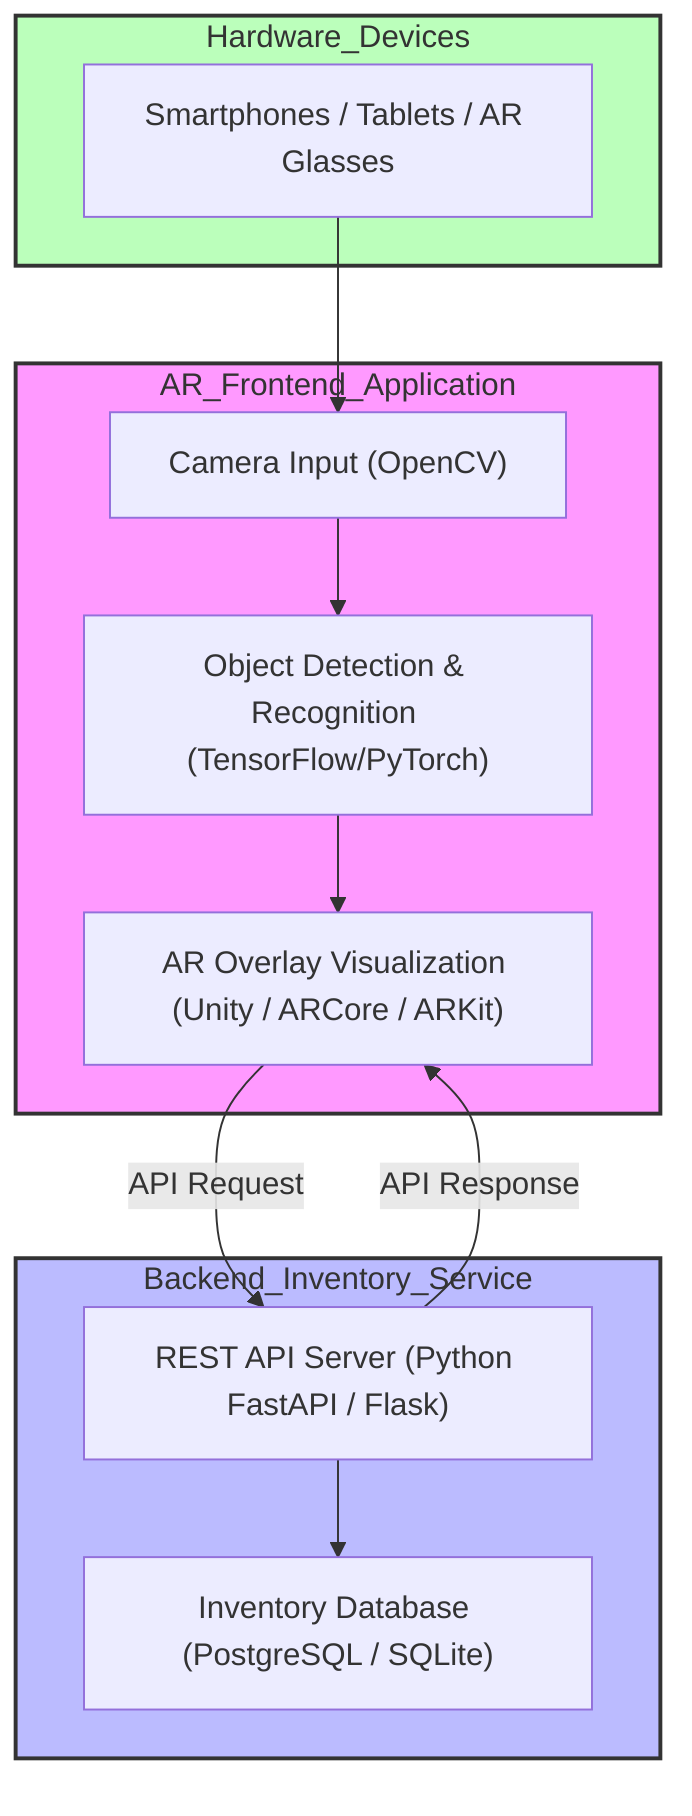 graph TD
  subgraph AR_Frontend_Application
    A1["Camera Input (OpenCV)"]
    A2["Object Detection & Recognition (TensorFlow/PyTorch)"]
    A3["AR Overlay Visualization (Unity / ARCore / ARKit)"]
  end

  subgraph Backend_Inventory_Service
    B1["Inventory Database (PostgreSQL / SQLite)"]
    B2["REST API Server (Python FastAPI / Flask)"]
  end

  subgraph Hardware_Devices
    H1["Smartphones / Tablets / AR Glasses"]
  end

  H1 --> A1
  A1 --> A2
  A2 --> A3
  A3 -->|API Request| B2
  B2 --> B1
  B2 -->|API Response| A3

  style AR_Frontend_Application fill:#f9f,stroke:#333,stroke-width:2px
  style Backend_Inventory_Service fill:#bbf,stroke:#333,stroke-width:2px
  style Hardware_Devices fill:#bfb,stroke:#333,stroke-width:2px